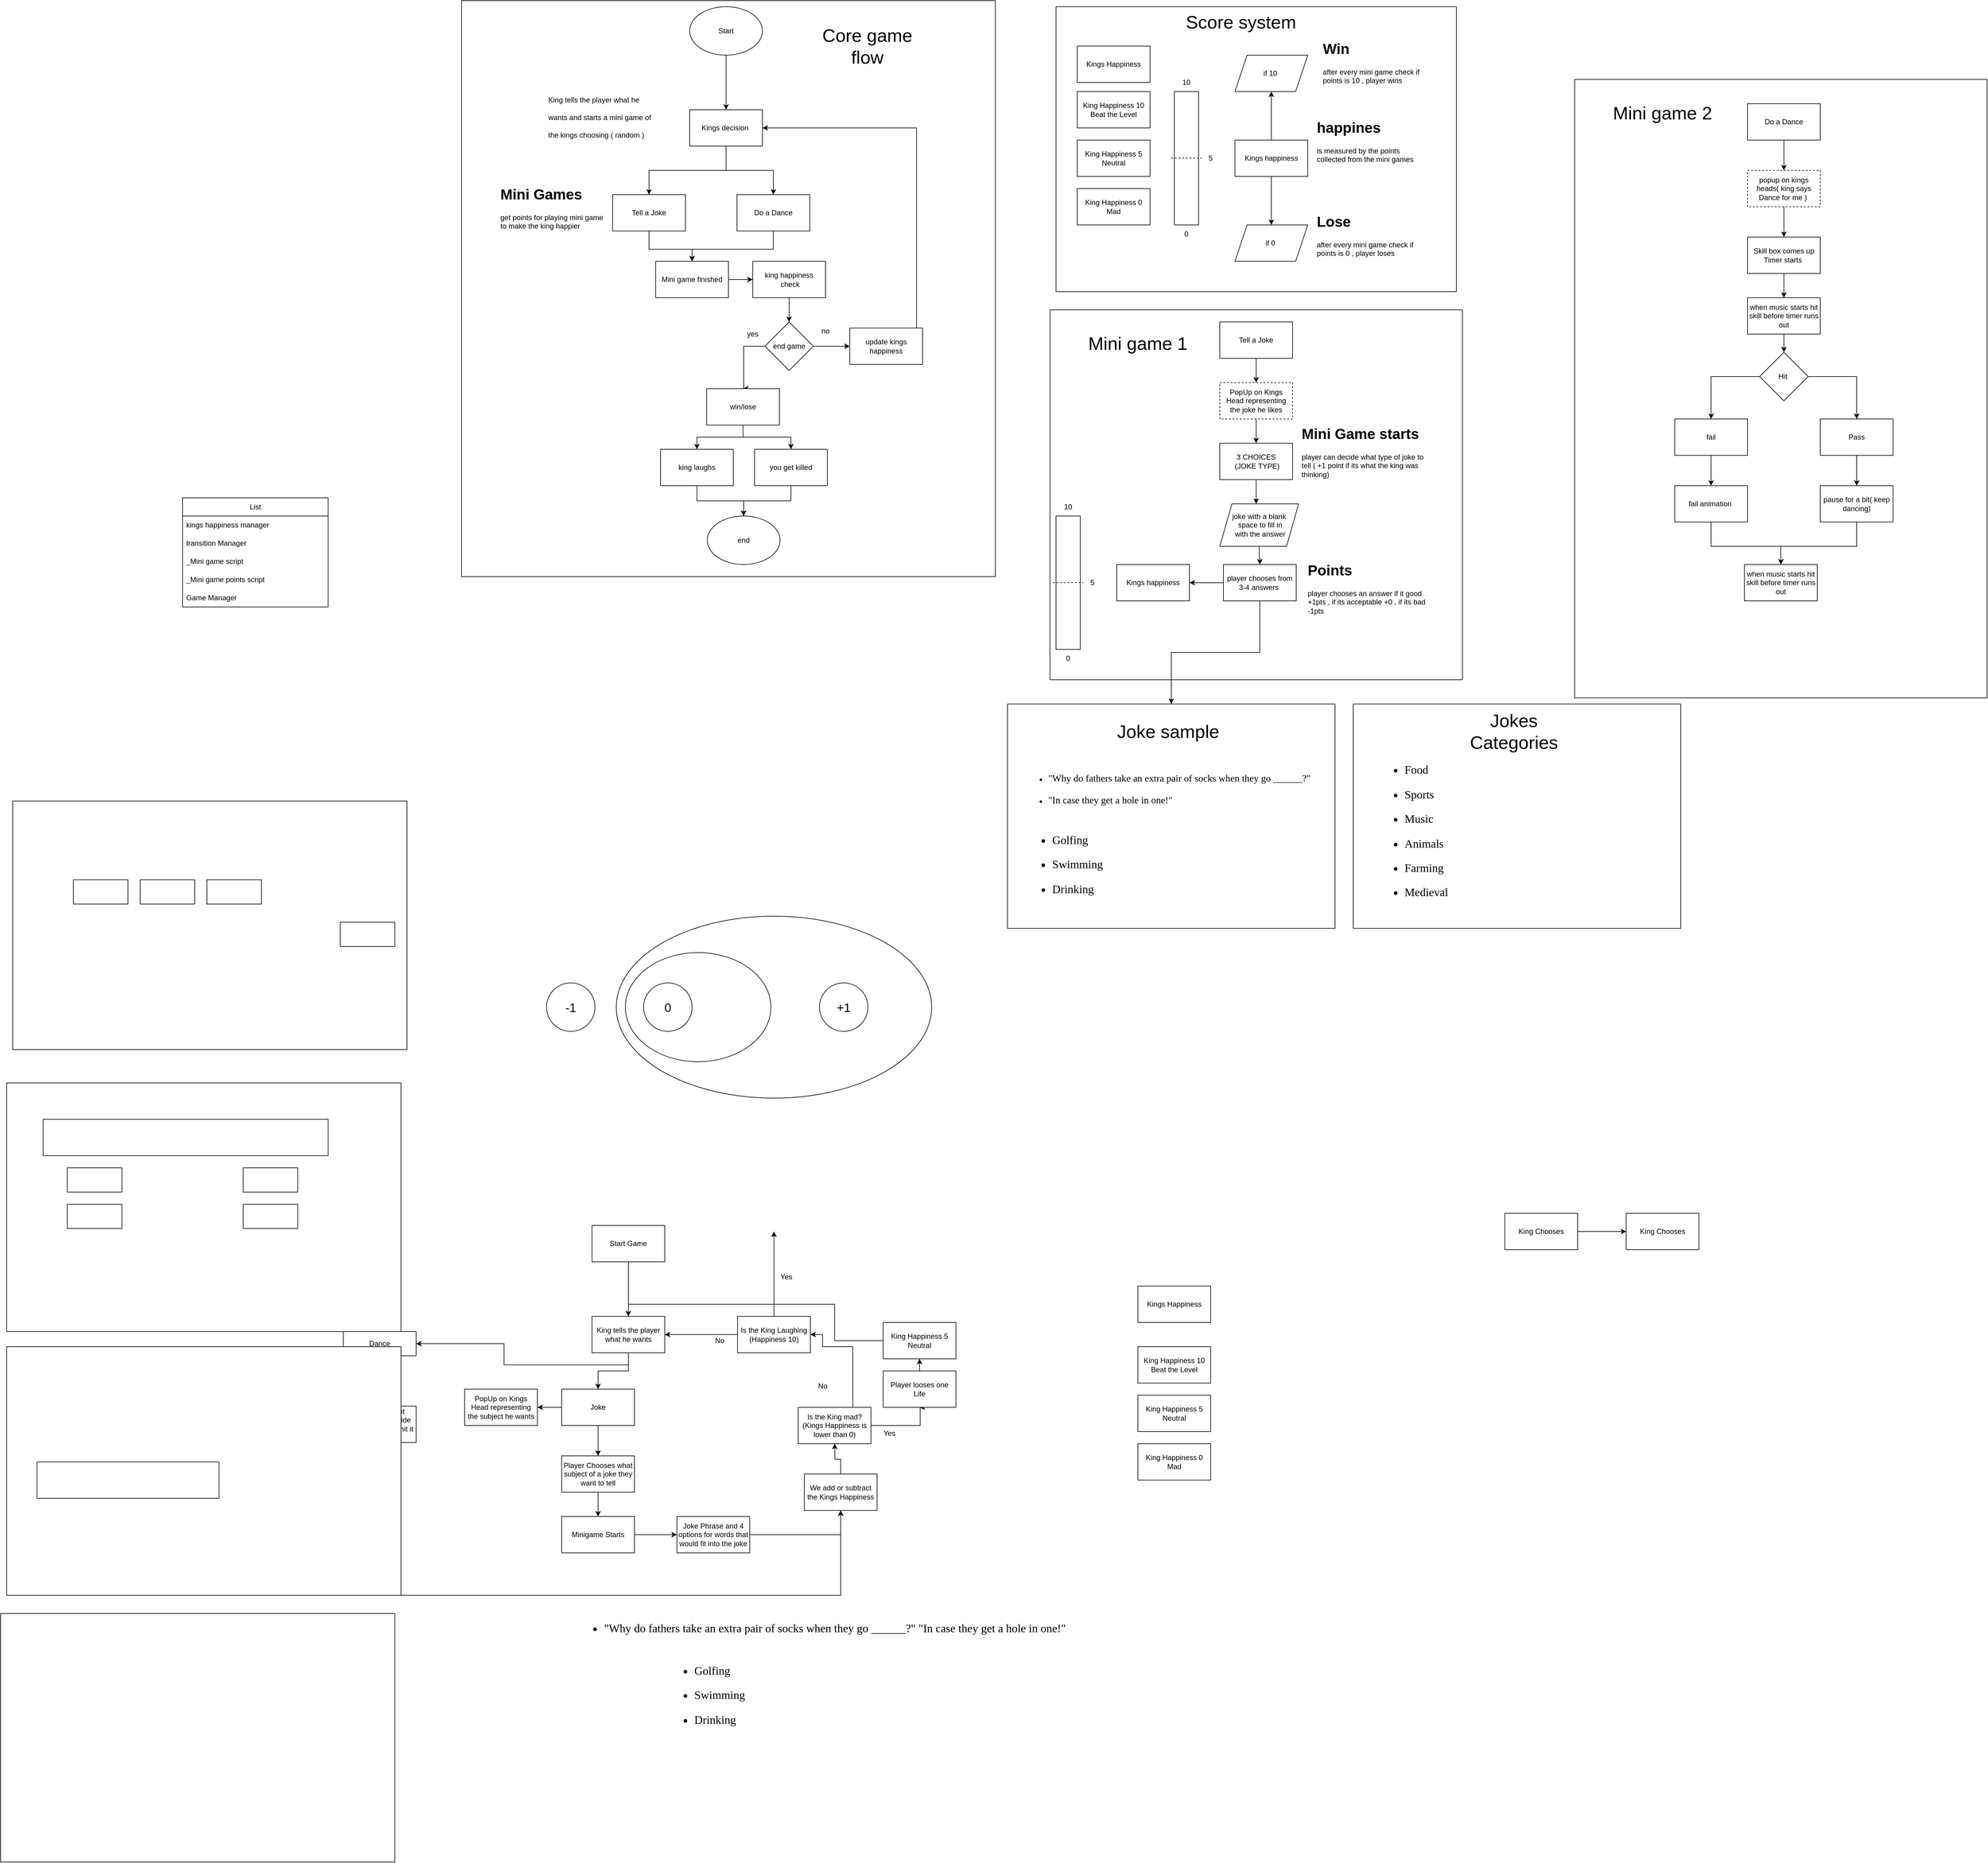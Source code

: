 <mxfile version="22.1.21" type="device">
  <diagram name="Page-1" id="BDP_-wsymnt7n-yJXJ2y">
    <mxGraphModel dx="2045" dy="1797" grid="1" gridSize="10" guides="1" tooltips="1" connect="1" arrows="1" fold="1" page="1" pageScale="1" pageWidth="850" pageHeight="1100" math="0" shadow="0">
      <root>
        <mxCell id="0" />
        <mxCell id="1" parent="0" />
        <mxCell id="S-yXx0Te4hXrjCc0IJzB-4" value="" style="edgeStyle=orthogonalEdgeStyle;rounded=0;orthogonalLoop=1;jettySize=auto;html=1;" parent="1" source="S-yXx0Te4hXrjCc0IJzB-1" target="S-yXx0Te4hXrjCc0IJzB-3" edge="1">
          <mxGeometry relative="1" as="geometry" />
        </mxCell>
        <mxCell id="S-yXx0Te4hXrjCc0IJzB-1" value="Start Game" style="rounded=0;whiteSpace=wrap;html=1;" parent="1" vertex="1">
          <mxGeometry x="165" y="930" width="120" height="60" as="geometry" />
        </mxCell>
        <mxCell id="S-yXx0Te4hXrjCc0IJzB-6" value="" style="edgeStyle=orthogonalEdgeStyle;rounded=0;orthogonalLoop=1;jettySize=auto;html=1;" parent="1" source="S-yXx0Te4hXrjCc0IJzB-3" target="S-yXx0Te4hXrjCc0IJzB-5" edge="1">
          <mxGeometry relative="1" as="geometry" />
        </mxCell>
        <mxCell id="S-yXx0Te4hXrjCc0IJzB-47" style="edgeStyle=orthogonalEdgeStyle;rounded=0;orthogonalLoop=1;jettySize=auto;html=1;exitX=0.5;exitY=1;exitDx=0;exitDy=0;entryX=1;entryY=0.5;entryDx=0;entryDy=0;" parent="1" source="S-yXx0Te4hXrjCc0IJzB-3" target="S-yXx0Te4hXrjCc0IJzB-7" edge="1">
          <mxGeometry relative="1" as="geometry" />
        </mxCell>
        <mxCell id="S-yXx0Te4hXrjCc0IJzB-3" value="King tells the player what he wants" style="rounded=0;whiteSpace=wrap;html=1;" parent="1" vertex="1">
          <mxGeometry x="165" y="1080" width="120" height="60" as="geometry" />
        </mxCell>
        <mxCell id="S-yXx0Te4hXrjCc0IJzB-10" value="" style="edgeStyle=orthogonalEdgeStyle;rounded=0;orthogonalLoop=1;jettySize=auto;html=1;" parent="1" source="S-yXx0Te4hXrjCc0IJzB-5" target="S-yXx0Te4hXrjCc0IJzB-9" edge="1">
          <mxGeometry relative="1" as="geometry" />
        </mxCell>
        <mxCell id="S-yXx0Te4hXrjCc0IJzB-12" value="" style="edgeStyle=orthogonalEdgeStyle;rounded=0;orthogonalLoop=1;jettySize=auto;html=1;" parent="1" source="S-yXx0Te4hXrjCc0IJzB-5" target="S-yXx0Te4hXrjCc0IJzB-11" edge="1">
          <mxGeometry relative="1" as="geometry" />
        </mxCell>
        <mxCell id="S-yXx0Te4hXrjCc0IJzB-5" value="Joke" style="rounded=0;whiteSpace=wrap;html=1;" parent="1" vertex="1">
          <mxGeometry x="115" y="1200" width="120" height="60" as="geometry" />
        </mxCell>
        <mxCell id="S-yXx0Te4hXrjCc0IJzB-51" style="edgeStyle=orthogonalEdgeStyle;rounded=0;orthogonalLoop=1;jettySize=auto;html=1;entryX=0.5;entryY=0;entryDx=0;entryDy=0;" parent="1" source="S-yXx0Te4hXrjCc0IJzB-7" target="S-yXx0Te4hXrjCc0IJzB-49" edge="1">
          <mxGeometry relative="1" as="geometry" />
        </mxCell>
        <mxCell id="S-yXx0Te4hXrjCc0IJzB-7" value="Dance" style="rounded=0;whiteSpace=wrap;html=1;" parent="1" vertex="1">
          <mxGeometry x="-245" y="1105" width="120" height="40" as="geometry" />
        </mxCell>
        <mxCell id="S-yXx0Te4hXrjCc0IJzB-9" value="PopUp on Kings Head representing the subject he wants" style="rounded=0;whiteSpace=wrap;html=1;" parent="1" vertex="1">
          <mxGeometry x="-45" y="1200" width="120" height="60" as="geometry" />
        </mxCell>
        <mxCell id="S-yXx0Te4hXrjCc0IJzB-13" style="edgeStyle=orthogonalEdgeStyle;rounded=0;orthogonalLoop=1;jettySize=auto;html=1;entryX=0.5;entryY=0;entryDx=0;entryDy=0;" parent="1" source="S-yXx0Te4hXrjCc0IJzB-11" target="S-yXx0Te4hXrjCc0IJzB-14" edge="1">
          <mxGeometry relative="1" as="geometry">
            <mxPoint x="175" y="1440" as="targetPoint" />
          </mxGeometry>
        </mxCell>
        <mxCell id="S-yXx0Te4hXrjCc0IJzB-11" value="Player Chooses what subject of a joke they want to tell" style="rounded=0;whiteSpace=wrap;html=1;" parent="1" vertex="1">
          <mxGeometry x="115" y="1310" width="120" height="60" as="geometry" />
        </mxCell>
        <mxCell id="S-yXx0Te4hXrjCc0IJzB-16" style="edgeStyle=orthogonalEdgeStyle;rounded=0;orthogonalLoop=1;jettySize=auto;html=1;" parent="1" source="S-yXx0Te4hXrjCc0IJzB-14" edge="1">
          <mxGeometry relative="1" as="geometry">
            <mxPoint x="305" y="1440" as="targetPoint" />
          </mxGeometry>
        </mxCell>
        <mxCell id="S-yXx0Te4hXrjCc0IJzB-14" value="Minigame Starts" style="rounded=0;whiteSpace=wrap;html=1;" parent="1" vertex="1">
          <mxGeometry x="115" y="1410" width="120" height="60" as="geometry" />
        </mxCell>
        <mxCell id="S-yXx0Te4hXrjCc0IJzB-21" value="" style="edgeStyle=orthogonalEdgeStyle;rounded=0;orthogonalLoop=1;jettySize=auto;html=1;" parent="1" source="S-yXx0Te4hXrjCc0IJzB-17" target="S-yXx0Te4hXrjCc0IJzB-20" edge="1">
          <mxGeometry relative="1" as="geometry" />
        </mxCell>
        <mxCell id="S-yXx0Te4hXrjCc0IJzB-17" value="Joke Phrase and 4 options for words that would fit into the joke" style="rounded=0;whiteSpace=wrap;html=1;" parent="1" vertex="1">
          <mxGeometry x="305" y="1410" width="120" height="60" as="geometry" />
        </mxCell>
        <mxCell id="S-yXx0Te4hXrjCc0IJzB-18" value="&lt;ul style=&quot;box-sizing: border-box; font-family: Charter, Georgia, Times, serif; font-size: 19px; line-height: 1.6; margin: 0.938rem 0px; padding: 0px 0px 0px 1.25rem; text-align: start;&quot; class=&quot;css-9wvcvc et3p2gv0&quot; data-node-id=&quot;5&quot;&gt;&lt;li style=&quot;box-sizing: border-box; padding-bottom: 0.625rem;&quot;&gt;&quot;Why do fathers take an extra pair of socks when they go ______?&quot; &quot;In case they get a hole in one!&quot;&lt;/li&gt;&lt;/ul&gt;" style="text;html=1;align=center;verticalAlign=middle;resizable=0;points=[];autosize=1;strokeColor=none;fillColor=none;" parent="1" vertex="1">
          <mxGeometry x="115" y="1560" width="880" height="80" as="geometry" />
        </mxCell>
        <mxCell id="S-yXx0Te4hXrjCc0IJzB-19" value="&lt;ul style=&quot;box-sizing: border-box; font-family: Charter, Georgia, Times, serif; font-size: 19px; line-height: 1.6; margin: 0.938rem 0px; padding: 0px 0px 0px 1.25rem; text-align: start;&quot; class=&quot;css-9wvcvc et3p2gv0&quot; data-node-id=&quot;5&quot;&gt;&lt;li style=&quot;box-sizing: border-box; padding-bottom: 0.625rem;&quot;&gt;Golfing&lt;/li&gt;&lt;li style=&quot;box-sizing: border-box; padding-bottom: 0.625rem;&quot;&gt;Swimming&lt;/li&gt;&lt;li style=&quot;box-sizing: border-box; padding-bottom: 0.625rem;&quot;&gt;Drinking&lt;/li&gt;&lt;/ul&gt;" style="text;html=1;align=center;verticalAlign=middle;resizable=0;points=[];autosize=1;strokeColor=none;fillColor=none;" parent="1" vertex="1">
          <mxGeometry x="300" y="1630" width="130" height="160" as="geometry" />
        </mxCell>
        <mxCell id="S-yXx0Te4hXrjCc0IJzB-23" style="edgeStyle=orthogonalEdgeStyle;rounded=0;orthogonalLoop=1;jettySize=auto;html=1;" parent="1" source="S-yXx0Te4hXrjCc0IJzB-20" edge="1">
          <mxGeometry relative="1" as="geometry">
            <mxPoint x="565" y="1290" as="targetPoint" />
          </mxGeometry>
        </mxCell>
        <mxCell id="S-yXx0Te4hXrjCc0IJzB-20" value="We add or subtract the Kings Happiness" style="rounded=0;whiteSpace=wrap;html=1;" parent="1" vertex="1">
          <mxGeometry x="515" y="1340" width="120" height="60" as="geometry" />
        </mxCell>
        <mxCell id="S-yXx0Te4hXrjCc0IJzB-25" style="edgeStyle=orthogonalEdgeStyle;rounded=0;orthogonalLoop=1;jettySize=auto;html=1;entryX=0.5;entryY=1;entryDx=0;entryDy=0;" parent="1" source="S-yXx0Te4hXrjCc0IJzB-24" target="S-yXx0Te4hXrjCc0IJzB-27" edge="1">
          <mxGeometry relative="1" as="geometry">
            <mxPoint x="705" y="1190" as="targetPoint" />
            <Array as="points">
              <mxPoint x="706" y="1260" />
            </Array>
          </mxGeometry>
        </mxCell>
        <mxCell id="S-yXx0Te4hXrjCc0IJzB-29" style="edgeStyle=orthogonalEdgeStyle;rounded=0;orthogonalLoop=1;jettySize=auto;html=1;entryX=1;entryY=0.5;entryDx=0;entryDy=0;" parent="1" source="S-yXx0Te4hXrjCc0IJzB-24" target="S-yXx0Te4hXrjCc0IJzB-39" edge="1">
          <mxGeometry relative="1" as="geometry">
            <Array as="points">
              <mxPoint x="595" y="1130" />
              <mxPoint x="545" y="1130" />
              <mxPoint x="545" y="1110" />
            </Array>
          </mxGeometry>
        </mxCell>
        <mxCell id="S-yXx0Te4hXrjCc0IJzB-24" value="Is the King mad? (Kings Happiness is lower than 0)" style="rounded=0;whiteSpace=wrap;html=1;" parent="1" vertex="1">
          <mxGeometry x="505" y="1230" width="120" height="60" as="geometry" />
        </mxCell>
        <mxCell id="S-yXx0Te4hXrjCc0IJzB-26" value="Yes" style="text;html=1;align=center;verticalAlign=middle;resizable=0;points=[];autosize=1;strokeColor=none;fillColor=none;" parent="1" vertex="1">
          <mxGeometry x="635" y="1258" width="40" height="30" as="geometry" />
        </mxCell>
        <mxCell id="S-yXx0Te4hXrjCc0IJzB-27" value="Player looses one Life" style="rounded=0;whiteSpace=wrap;html=1;" parent="1" vertex="1">
          <mxGeometry x="645" y="1170" width="120" height="60" as="geometry" />
        </mxCell>
        <mxCell id="S-yXx0Te4hXrjCc0IJzB-28" value="No" style="text;html=1;align=center;verticalAlign=middle;resizable=0;points=[];autosize=1;strokeColor=none;fillColor=none;" parent="1" vertex="1">
          <mxGeometry x="525" y="1180" width="40" height="30" as="geometry" />
        </mxCell>
        <mxCell id="S-yXx0Te4hXrjCc0IJzB-31" value="Kings Happiness" style="rounded=0;whiteSpace=wrap;html=1;" parent="1" vertex="1">
          <mxGeometry x="1065" y="1030" width="120" height="60" as="geometry" />
        </mxCell>
        <mxCell id="S-yXx0Te4hXrjCc0IJzB-33" value="King Happiness 10&lt;br&gt;Beat the Level" style="rounded=0;whiteSpace=wrap;html=1;" parent="1" vertex="1">
          <mxGeometry x="1065" y="1130" width="120" height="60" as="geometry" />
        </mxCell>
        <mxCell id="S-yXx0Te4hXrjCc0IJzB-34" value="King Happiness 5&lt;br&gt;Neutral" style="rounded=0;whiteSpace=wrap;html=1;" parent="1" vertex="1">
          <mxGeometry x="1065" y="1210" width="120" height="60" as="geometry" />
        </mxCell>
        <mxCell id="S-yXx0Te4hXrjCc0IJzB-35" value="King Happiness 0&lt;br&gt;Mad" style="rounded=0;whiteSpace=wrap;html=1;" parent="1" vertex="1">
          <mxGeometry x="1065" y="1290" width="120" height="60" as="geometry" />
        </mxCell>
        <mxCell id="S-yXx0Te4hXrjCc0IJzB-37" value="" style="edgeStyle=orthogonalEdgeStyle;rounded=0;orthogonalLoop=1;jettySize=auto;html=1;entryX=0.5;entryY=1;entryDx=0;entryDy=0;" parent="1" source="S-yXx0Te4hXrjCc0IJzB-27" target="S-yXx0Te4hXrjCc0IJzB-36" edge="1">
          <mxGeometry relative="1" as="geometry">
            <mxPoint x="705" y="1170" as="sourcePoint" />
            <mxPoint x="225" y="1080" as="targetPoint" />
            <Array as="points" />
          </mxGeometry>
        </mxCell>
        <mxCell id="S-yXx0Te4hXrjCc0IJzB-41" style="edgeStyle=orthogonalEdgeStyle;rounded=0;orthogonalLoop=1;jettySize=auto;html=1;entryX=0.5;entryY=0;entryDx=0;entryDy=0;" parent="1" source="S-yXx0Te4hXrjCc0IJzB-36" target="S-yXx0Te4hXrjCc0IJzB-3" edge="1">
          <mxGeometry relative="1" as="geometry">
            <Array as="points">
              <mxPoint x="565" y="1120" />
              <mxPoint x="565" y="1060" />
              <mxPoint x="225" y="1060" />
            </Array>
          </mxGeometry>
        </mxCell>
        <mxCell id="S-yXx0Te4hXrjCc0IJzB-36" value="King Happiness 5&lt;br&gt;Neutral" style="rounded=0;whiteSpace=wrap;html=1;" parent="1" vertex="1">
          <mxGeometry x="645" y="1090" width="120" height="60" as="geometry" />
        </mxCell>
        <mxCell id="S-yXx0Te4hXrjCc0IJzB-42" style="edgeStyle=orthogonalEdgeStyle;rounded=0;orthogonalLoop=1;jettySize=auto;html=1;" parent="1" source="S-yXx0Te4hXrjCc0IJzB-39" edge="1">
          <mxGeometry relative="1" as="geometry">
            <mxPoint x="465" y="940" as="targetPoint" />
          </mxGeometry>
        </mxCell>
        <mxCell id="S-yXx0Te4hXrjCc0IJzB-39" value="Is the King Laughing (Happiness 10)" style="rounded=0;whiteSpace=wrap;html=1;" parent="1" vertex="1">
          <mxGeometry x="405" y="1080" width="120" height="60" as="geometry" />
        </mxCell>
        <mxCell id="S-yXx0Te4hXrjCc0IJzB-43" value="No" style="text;html=1;align=center;verticalAlign=middle;resizable=0;points=[];autosize=1;strokeColor=none;fillColor=none;" parent="1" vertex="1">
          <mxGeometry x="355" y="1105" width="40" height="30" as="geometry" />
        </mxCell>
        <mxCell id="S-yXx0Te4hXrjCc0IJzB-44" style="edgeStyle=orthogonalEdgeStyle;rounded=0;orthogonalLoop=1;jettySize=auto;html=1;exitX=0;exitY=0.5;exitDx=0;exitDy=0;entryX=1;entryY=0.5;entryDx=0;entryDy=0;" parent="1" source="S-yXx0Te4hXrjCc0IJzB-39" target="S-yXx0Te4hXrjCc0IJzB-3" edge="1">
          <mxGeometry relative="1" as="geometry">
            <mxPoint x="560" y="1210" as="sourcePoint" />
            <mxPoint x="335" y="1080" as="targetPoint" />
            <Array as="points">
              <mxPoint x="305" y="1110" />
              <mxPoint x="305" y="1110" />
            </Array>
          </mxGeometry>
        </mxCell>
        <mxCell id="S-yXx0Te4hXrjCc0IJzB-46" value="Yes" style="text;html=1;align=center;verticalAlign=middle;resizable=0;points=[];autosize=1;strokeColor=none;fillColor=none;" parent="1" vertex="1">
          <mxGeometry x="465" y="1000" width="40" height="30" as="geometry" />
        </mxCell>
        <mxCell id="S-yXx0Te4hXrjCc0IJzB-57" style="edgeStyle=orthogonalEdgeStyle;rounded=0;orthogonalLoop=1;jettySize=auto;html=1;exitX=0.5;exitY=1;exitDx=0;exitDy=0;entryX=0.5;entryY=1;entryDx=0;entryDy=0;" parent="1" source="S-yXx0Te4hXrjCc0IJzB-49" target="S-yXx0Te4hXrjCc0IJzB-20" edge="1">
          <mxGeometry relative="1" as="geometry">
            <Array as="points">
              <mxPoint x="-185" y="1540" />
              <mxPoint x="575" y="1540" />
            </Array>
          </mxGeometry>
        </mxCell>
        <mxCell id="S-yXx0Te4hXrjCc0IJzB-49" value="Bar with a point moving side to side and you have to hit it inside the bar" style="rounded=0;whiteSpace=wrap;html=1;" parent="1" vertex="1">
          <mxGeometry x="-245" y="1228" width="120" height="60" as="geometry" />
        </mxCell>
        <mxCell id="S-yXx0Te4hXrjCc0IJzB-54" style="edgeStyle=orthogonalEdgeStyle;rounded=0;orthogonalLoop=1;jettySize=auto;html=1;exitX=0.5;exitY=1;exitDx=0;exitDy=0;entryX=0.5;entryY=0;entryDx=0;entryDy=0;" parent="1" source="S-yXx0Te4hXrjCc0IJzB-53" target="S-yXx0Te4hXrjCc0IJzB-55" edge="1">
          <mxGeometry relative="1" as="geometry">
            <mxPoint x="-265" y="1470" as="targetPoint" />
          </mxGeometry>
        </mxCell>
        <mxCell id="S-yXx0Te4hXrjCc0IJzB-53" value="Timer makes the bar smaller overtime" style="rounded=0;whiteSpace=wrap;html=1;" parent="1" vertex="1">
          <mxGeometry x="-335" y="1340" width="120" height="60" as="geometry" />
        </mxCell>
        <mxCell id="S-yXx0Te4hXrjCc0IJzB-55" value="Player looss point if the doesnt do anything" style="rounded=0;whiteSpace=wrap;html=1;" parent="1" vertex="1">
          <mxGeometry x="-335" y="1470" width="120" height="60" as="geometry" />
        </mxCell>
        <mxCell id="nuPs3IYgTb6yg16bkiQS-23" value="" style="edgeStyle=orthogonalEdgeStyle;rounded=0;orthogonalLoop=1;jettySize=auto;html=1;" parent="1" source="nuPs3IYgTb6yg16bkiQS-12" target="nuPs3IYgTb6yg16bkiQS-22" edge="1">
          <mxGeometry relative="1" as="geometry" />
        </mxCell>
        <mxCell id="nuPs3IYgTb6yg16bkiQS-12" value="Tell a Joke" style="rounded=0;whiteSpace=wrap;html=1;" parent="1" vertex="1">
          <mxGeometry x="1200" y="-560" width="120" height="60" as="geometry" />
        </mxCell>
        <mxCell id="nuPs3IYgTb6yg16bkiQS-14" value="Kings happiness" style="rounded=0;whiteSpace=wrap;html=1;" parent="1" vertex="1">
          <mxGeometry x="1030" y="-160" width="120" height="60" as="geometry" />
        </mxCell>
        <mxCell id="nuPs3IYgTb6yg16bkiQS-15" value="" style="rounded=0;whiteSpace=wrap;html=1;" parent="1" vertex="1">
          <mxGeometry x="930" y="-240" width="40" height="220" as="geometry" />
        </mxCell>
        <mxCell id="nuPs3IYgTb6yg16bkiQS-16" value="10" style="text;html=1;strokeColor=none;fillColor=none;align=center;verticalAlign=middle;whiteSpace=wrap;rounded=0;" parent="1" vertex="1">
          <mxGeometry x="920" y="-270" width="60" height="30" as="geometry" />
        </mxCell>
        <mxCell id="nuPs3IYgTb6yg16bkiQS-17" value="0" style="text;html=1;strokeColor=none;fillColor=none;align=center;verticalAlign=middle;whiteSpace=wrap;rounded=0;" parent="1" vertex="1">
          <mxGeometry x="920" y="-20" width="60" height="30" as="geometry" />
        </mxCell>
        <mxCell id="nuPs3IYgTb6yg16bkiQS-18" value="" style="endArrow=none;dashed=1;html=1;rounded=0;" parent="1" edge="1">
          <mxGeometry width="50" height="50" relative="1" as="geometry">
            <mxPoint x="925" y="-130.29" as="sourcePoint" />
            <mxPoint x="975" y="-130.29" as="targetPoint" />
          </mxGeometry>
        </mxCell>
        <mxCell id="nuPs3IYgTb6yg16bkiQS-19" value="5" style="text;html=1;strokeColor=none;fillColor=none;align=center;verticalAlign=middle;whiteSpace=wrap;rounded=0;" parent="1" vertex="1">
          <mxGeometry x="960" y="-145" width="60" height="30" as="geometry" />
        </mxCell>
        <mxCell id="nuPs3IYgTb6yg16bkiQS-29" style="edgeStyle=orthogonalEdgeStyle;rounded=0;orthogonalLoop=1;jettySize=auto;html=1;entryX=0.5;entryY=0;entryDx=0;entryDy=0;" parent="1" source="nuPs3IYgTb6yg16bkiQS-22" target="nuPs3IYgTb6yg16bkiQS-25" edge="1">
          <mxGeometry relative="1" as="geometry" />
        </mxCell>
        <mxCell id="nuPs3IYgTb6yg16bkiQS-22" value="PopUp on Kings Head representing the joke he likes" style="rounded=0;whiteSpace=wrap;html=1;dashed=1;" parent="1" vertex="1">
          <mxGeometry x="1200" y="-460" width="120" height="60" as="geometry" />
        </mxCell>
        <mxCell id="nuPs3IYgTb6yg16bkiQS-33" style="edgeStyle=orthogonalEdgeStyle;rounded=0;orthogonalLoop=1;jettySize=auto;html=1;entryX=0.5;entryY=0;entryDx=0;entryDy=0;" parent="1" source="nuPs3IYgTb6yg16bkiQS-25" edge="1">
          <mxGeometry relative="1" as="geometry">
            <mxPoint x="1260" y="-260" as="targetPoint" />
          </mxGeometry>
        </mxCell>
        <mxCell id="nuPs3IYgTb6yg16bkiQS-25" value="3 CHOICES&lt;br&gt;&amp;nbsp;(JOKE TYPE)" style="rounded=0;whiteSpace=wrap;html=1;" parent="1" vertex="1">
          <mxGeometry x="1200" y="-360" width="120" height="60" as="geometry" />
        </mxCell>
        <mxCell id="nuPs3IYgTb6yg16bkiQS-34" value="&lt;h1&gt;Mini Game starts&lt;/h1&gt;&lt;div&gt;player can decide what type of joke to tell ( +1 point if its what the king was thinking)&lt;/div&gt;&lt;div&gt;&lt;br&gt;&lt;/div&gt;" style="text;html=1;strokeColor=none;fillColor=none;spacing=5;spacingTop=-20;whiteSpace=wrap;overflow=hidden;rounded=0;" parent="1" vertex="1">
          <mxGeometry x="1330" y="-395" width="220" height="130" as="geometry" />
        </mxCell>
        <mxCell id="nuPs3IYgTb6yg16bkiQS-40" style="edgeStyle=orthogonalEdgeStyle;rounded=0;orthogonalLoop=1;jettySize=auto;html=1;entryX=0.5;entryY=0;entryDx=0;entryDy=0;" parent="1" source="nuPs3IYgTb6yg16bkiQS-35" target="nuPs3IYgTb6yg16bkiQS-39" edge="1">
          <mxGeometry relative="1" as="geometry" />
        </mxCell>
        <mxCell id="nuPs3IYgTb6yg16bkiQS-35" value="joke with a blank&lt;br&gt;&amp;nbsp;space to fill in&lt;br&gt;&amp;nbsp;with the answer" style="shape=parallelogram;perimeter=parallelogramPerimeter;whiteSpace=wrap;html=1;fixedSize=1;" parent="1" vertex="1">
          <mxGeometry x="1200" y="-260" width="130" height="70" as="geometry" />
        </mxCell>
        <mxCell id="nuPs3IYgTb6yg16bkiQS-42" style="edgeStyle=orthogonalEdgeStyle;rounded=0;orthogonalLoop=1;jettySize=auto;html=1;entryX=1;entryY=0.5;entryDx=0;entryDy=0;" parent="1" source="nuPs3IYgTb6yg16bkiQS-39" target="nuPs3IYgTb6yg16bkiQS-14" edge="1">
          <mxGeometry relative="1" as="geometry" />
        </mxCell>
        <mxCell id="nuPs3IYgTb6yg16bkiQS-66" value="" style="swimlane;startSize=0;" parent="1" vertex="1">
          <mxGeometry x="930" y="-1080" width="660" height="470" as="geometry">
            <mxRectangle x="860" y="-930" width="50" height="40" as="alternateBounds" />
          </mxGeometry>
        </mxCell>
        <mxCell id="nuPs3IYgTb6yg16bkiQS-49" value="Kings happiness" style="rounded=0;whiteSpace=wrap;html=1;" parent="nuPs3IYgTb6yg16bkiQS-66" vertex="1">
          <mxGeometry x="295" y="220" width="120" height="60" as="geometry" />
        </mxCell>
        <mxCell id="nuPs3IYgTb6yg16bkiQS-50" value="" style="rounded=0;whiteSpace=wrap;html=1;" parent="nuPs3IYgTb6yg16bkiQS-66" vertex="1">
          <mxGeometry x="195" y="140" width="40" height="220" as="geometry" />
        </mxCell>
        <mxCell id="nuPs3IYgTb6yg16bkiQS-51" value="10" style="text;html=1;strokeColor=none;fillColor=none;align=center;verticalAlign=middle;whiteSpace=wrap;rounded=0;" parent="nuPs3IYgTb6yg16bkiQS-66" vertex="1">
          <mxGeometry x="185" y="110" width="60" height="30" as="geometry" />
        </mxCell>
        <mxCell id="nuPs3IYgTb6yg16bkiQS-52" value="0" style="text;html=1;strokeColor=none;fillColor=none;align=center;verticalAlign=middle;whiteSpace=wrap;rounded=0;" parent="nuPs3IYgTb6yg16bkiQS-66" vertex="1">
          <mxGeometry x="185" y="360" width="60" height="30" as="geometry" />
        </mxCell>
        <mxCell id="nuPs3IYgTb6yg16bkiQS-53" value="" style="endArrow=none;dashed=1;html=1;rounded=0;" parent="nuPs3IYgTb6yg16bkiQS-66" edge="1">
          <mxGeometry width="50" height="50" relative="1" as="geometry">
            <mxPoint x="190" y="249.71" as="sourcePoint" />
            <mxPoint x="240" y="249.71" as="targetPoint" />
          </mxGeometry>
        </mxCell>
        <mxCell id="nuPs3IYgTb6yg16bkiQS-54" value="5" style="text;html=1;strokeColor=none;fillColor=none;align=center;verticalAlign=middle;whiteSpace=wrap;rounded=0;" parent="nuPs3IYgTb6yg16bkiQS-66" vertex="1">
          <mxGeometry x="225" y="235" width="60" height="30" as="geometry" />
        </mxCell>
        <mxCell id="nuPs3IYgTb6yg16bkiQS-58" value="if 10&amp;nbsp;" style="shape=parallelogram;perimeter=parallelogramPerimeter;whiteSpace=wrap;html=1;fixedSize=1;" parent="nuPs3IYgTb6yg16bkiQS-66" vertex="1">
          <mxGeometry x="295" y="80" width="120" height="60" as="geometry" />
        </mxCell>
        <mxCell id="nuPs3IYgTb6yg16bkiQS-60" style="edgeStyle=orthogonalEdgeStyle;rounded=0;orthogonalLoop=1;jettySize=auto;html=1;entryX=0.5;entryY=1;entryDx=0;entryDy=0;" parent="nuPs3IYgTb6yg16bkiQS-66" source="nuPs3IYgTb6yg16bkiQS-49" target="nuPs3IYgTb6yg16bkiQS-58" edge="1">
          <mxGeometry relative="1" as="geometry" />
        </mxCell>
        <mxCell id="nuPs3IYgTb6yg16bkiQS-59" value="if 0&amp;nbsp;" style="shape=parallelogram;perimeter=parallelogramPerimeter;whiteSpace=wrap;html=1;fixedSize=1;" parent="nuPs3IYgTb6yg16bkiQS-66" vertex="1">
          <mxGeometry x="295" y="360" width="120" height="60" as="geometry" />
        </mxCell>
        <mxCell id="nuPs3IYgTb6yg16bkiQS-61" style="edgeStyle=orthogonalEdgeStyle;rounded=0;orthogonalLoop=1;jettySize=auto;html=1;" parent="nuPs3IYgTb6yg16bkiQS-66" source="nuPs3IYgTb6yg16bkiQS-49" target="nuPs3IYgTb6yg16bkiQS-59" edge="1">
          <mxGeometry relative="1" as="geometry" />
        </mxCell>
        <mxCell id="nuPs3IYgTb6yg16bkiQS-63" value="&lt;h1&gt;Win&lt;/h1&gt;&lt;div&gt;after every mini game check if points is 10 , player wins&lt;/div&gt;" style="text;html=1;strokeColor=none;fillColor=none;spacing=5;spacingTop=-20;whiteSpace=wrap;overflow=hidden;rounded=0;" parent="nuPs3IYgTb6yg16bkiQS-66" vertex="1">
          <mxGeometry x="435" y="50" width="190" height="120" as="geometry" />
        </mxCell>
        <mxCell id="nuPs3IYgTb6yg16bkiQS-64" value="&lt;h1&gt;happines&lt;/h1&gt;&lt;div&gt;is measured by the points collected from the mini games&lt;/div&gt;" style="text;html=1;strokeColor=none;fillColor=none;spacing=5;spacingTop=-20;whiteSpace=wrap;overflow=hidden;rounded=0;" parent="nuPs3IYgTb6yg16bkiQS-66" vertex="1">
          <mxGeometry x="425" y="180" width="190" height="120" as="geometry" />
        </mxCell>
        <mxCell id="nuPs3IYgTb6yg16bkiQS-62" value="&lt;h1&gt;Lose&lt;/h1&gt;&lt;div&gt;after every mini game check if points is 0 , player loses&amp;nbsp;&lt;/div&gt;" style="text;html=1;strokeColor=none;fillColor=none;spacing=5;spacingTop=-20;whiteSpace=wrap;overflow=hidden;rounded=0;" parent="nuPs3IYgTb6yg16bkiQS-66" vertex="1">
          <mxGeometry x="425" y="335" width="190" height="120" as="geometry" />
        </mxCell>
        <mxCell id="nuPs3IYgTb6yg16bkiQS-73" value="Kings Happiness" style="rounded=0;whiteSpace=wrap;html=1;" parent="nuPs3IYgTb6yg16bkiQS-66" vertex="1">
          <mxGeometry x="35" y="65" width="120" height="60" as="geometry" />
        </mxCell>
        <mxCell id="nuPs3IYgTb6yg16bkiQS-74" value="King Happiness 10&lt;br&gt;Beat the Level" style="rounded=0;whiteSpace=wrap;html=1;" parent="nuPs3IYgTb6yg16bkiQS-66" vertex="1">
          <mxGeometry x="35" y="140" width="120" height="60" as="geometry" />
        </mxCell>
        <mxCell id="nuPs3IYgTb6yg16bkiQS-75" value="King Happiness 5&lt;br&gt;Neutral" style="rounded=0;whiteSpace=wrap;html=1;" parent="nuPs3IYgTb6yg16bkiQS-66" vertex="1">
          <mxGeometry x="35" y="220" width="120" height="60" as="geometry" />
        </mxCell>
        <mxCell id="nuPs3IYgTb6yg16bkiQS-76" value="King Happiness 0&lt;br&gt;Mad" style="rounded=0;whiteSpace=wrap;html=1;" parent="nuPs3IYgTb6yg16bkiQS-66" vertex="1">
          <mxGeometry x="35" y="300" width="120" height="60" as="geometry" />
        </mxCell>
        <mxCell id="nuPs3IYgTb6yg16bkiQS-77" value="&lt;font style=&quot;font-size: 30px;&quot;&gt;Score system&lt;/font&gt;" style="text;html=1;strokeColor=none;fillColor=none;align=center;verticalAlign=middle;whiteSpace=wrap;rounded=0;" parent="nuPs3IYgTb6yg16bkiQS-66" vertex="1">
          <mxGeometry x="210" y="10" width="190" height="30" as="geometry" />
        </mxCell>
        <mxCell id="nuPs3IYgTb6yg16bkiQS-67" value="" style="swimlane;startSize=0;" parent="1" vertex="1">
          <mxGeometry x="920" y="-580" width="680" height="610" as="geometry">
            <mxRectangle x="880" y="-930" width="50" height="40" as="alternateBounds" />
          </mxGeometry>
        </mxCell>
        <mxCell id="nuPs3IYgTb6yg16bkiQS-39" value="player chooses from 3-4 answers&amp;nbsp;" style="rounded=0;whiteSpace=wrap;html=1;" parent="nuPs3IYgTb6yg16bkiQS-67" vertex="1">
          <mxGeometry x="286" y="420" width="120" height="60" as="geometry" />
        </mxCell>
        <mxCell id="nuPs3IYgTb6yg16bkiQS-41" value="&lt;h1&gt;Points&lt;/h1&gt;&lt;div&gt;player chooses an answer if it good +1pts , if its acceptable +0 , if its bad -1pts&lt;/div&gt;&lt;div&gt;&lt;br&gt;&lt;/div&gt;" style="text;html=1;strokeColor=none;fillColor=none;spacing=5;spacingTop=-20;whiteSpace=wrap;overflow=hidden;rounded=0;" parent="nuPs3IYgTb6yg16bkiQS-67" vertex="1">
          <mxGeometry x="420" y="410" width="220" height="130" as="geometry" />
        </mxCell>
        <mxCell id="nuPs3IYgTb6yg16bkiQS-79" value="&lt;span style=&quot;font-size: 30px;&quot;&gt;Mini game 1&lt;/span&gt;" style="text;html=1;strokeColor=none;fillColor=none;align=center;verticalAlign=middle;whiteSpace=wrap;rounded=0;" parent="nuPs3IYgTb6yg16bkiQS-67" vertex="1">
          <mxGeometry x="50" y="40" width="190" height="30" as="geometry" />
        </mxCell>
        <mxCell id="nuPs3IYgTb6yg16bkiQS-68" value="" style="swimlane;startSize=0;" parent="1" vertex="1">
          <mxGeometry x="-50" y="-1090" width="880" height="950" as="geometry">
            <mxRectangle x="-50" y="-1090" width="50" height="40" as="alternateBounds" />
          </mxGeometry>
        </mxCell>
        <mxCell id="nuPs3IYgTb6yg16bkiQS-1" value="Start" style="ellipse;whiteSpace=wrap;html=1;" parent="nuPs3IYgTb6yg16bkiQS-68" vertex="1">
          <mxGeometry x="376" y="10" width="120" height="80" as="geometry" />
        </mxCell>
        <mxCell id="nuPs3IYgTb6yg16bkiQS-7" style="edgeStyle=orthogonalEdgeStyle;rounded=0;orthogonalLoop=1;jettySize=auto;html=1;entryX=0.5;entryY=0;entryDx=0;entryDy=0;" parent="nuPs3IYgTb6yg16bkiQS-68" source="nuPs3IYgTb6yg16bkiQS-2" target="nuPs3IYgTb6yg16bkiQS-5" edge="1">
          <mxGeometry relative="1" as="geometry">
            <Array as="points">
              <mxPoint x="436" y="280" />
              <mxPoint x="309" y="280" />
            </Array>
          </mxGeometry>
        </mxCell>
        <mxCell id="nuPs3IYgTb6yg16bkiQS-2" value="Kings decision&amp;nbsp;" style="rounded=0;whiteSpace=wrap;html=1;" parent="nuPs3IYgTb6yg16bkiQS-68" vertex="1">
          <mxGeometry x="376" y="180" width="120" height="60" as="geometry" />
        </mxCell>
        <mxCell id="nuPs3IYgTb6yg16bkiQS-3" style="edgeStyle=orthogonalEdgeStyle;rounded=0;orthogonalLoop=1;jettySize=auto;html=1;entryX=0.5;entryY=0;entryDx=0;entryDy=0;" parent="nuPs3IYgTb6yg16bkiQS-68" source="nuPs3IYgTb6yg16bkiQS-1" target="nuPs3IYgTb6yg16bkiQS-2" edge="1">
          <mxGeometry relative="1" as="geometry" />
        </mxCell>
        <mxCell id="nuPs3IYgTb6yg16bkiQS-83" style="edgeStyle=orthogonalEdgeStyle;rounded=0;orthogonalLoop=1;jettySize=auto;html=1;entryX=0.5;entryY=0;entryDx=0;entryDy=0;" parent="nuPs3IYgTb6yg16bkiQS-68" source="nuPs3IYgTb6yg16bkiQS-6" target="nuPs3IYgTb6yg16bkiQS-81" edge="1">
          <mxGeometry relative="1" as="geometry">
            <Array as="points">
              <mxPoint x="514" y="410" />
              <mxPoint x="380" y="410" />
            </Array>
          </mxGeometry>
        </mxCell>
        <mxCell id="nuPs3IYgTb6yg16bkiQS-6" value="Do a Dance" style="rounded=0;whiteSpace=wrap;html=1;" parent="nuPs3IYgTb6yg16bkiQS-68" vertex="1">
          <mxGeometry x="454" y="320" width="120" height="60" as="geometry" />
        </mxCell>
        <mxCell id="nuPs3IYgTb6yg16bkiQS-8" style="edgeStyle=orthogonalEdgeStyle;rounded=0;orthogonalLoop=1;jettySize=auto;html=1;entryX=0.5;entryY=0;entryDx=0;entryDy=0;" parent="nuPs3IYgTb6yg16bkiQS-68" source="nuPs3IYgTb6yg16bkiQS-2" target="nuPs3IYgTb6yg16bkiQS-6" edge="1">
          <mxGeometry relative="1" as="geometry" />
        </mxCell>
        <mxCell id="nuPs3IYgTb6yg16bkiQS-80" value="&lt;span style=&quot;font-size: 30px;&quot;&gt;Core game flow&lt;/span&gt;" style="text;html=1;strokeColor=none;fillColor=none;align=center;verticalAlign=middle;whiteSpace=wrap;rounded=0;" parent="nuPs3IYgTb6yg16bkiQS-68" vertex="1">
          <mxGeometry x="574" y="60" width="190" height="30" as="geometry" />
        </mxCell>
        <mxCell id="nuPs3IYgTb6yg16bkiQS-86" value="" style="edgeStyle=orthogonalEdgeStyle;rounded=0;orthogonalLoop=1;jettySize=auto;html=1;" parent="nuPs3IYgTb6yg16bkiQS-68" source="nuPs3IYgTb6yg16bkiQS-81" target="nuPs3IYgTb6yg16bkiQS-85" edge="1">
          <mxGeometry relative="1" as="geometry" />
        </mxCell>
        <mxCell id="nuPs3IYgTb6yg16bkiQS-81" value="Mini game finished" style="rounded=0;whiteSpace=wrap;html=1;" parent="nuPs3IYgTb6yg16bkiQS-68" vertex="1">
          <mxGeometry x="320" y="430" width="120" height="60" as="geometry" />
        </mxCell>
        <mxCell id="nuPs3IYgTb6yg16bkiQS-89" style="edgeStyle=orthogonalEdgeStyle;rounded=0;orthogonalLoop=1;jettySize=auto;html=1;entryX=0.5;entryY=0;entryDx=0;entryDy=0;" parent="nuPs3IYgTb6yg16bkiQS-68" source="nuPs3IYgTb6yg16bkiQS-85" target="nuPs3IYgTb6yg16bkiQS-88" edge="1">
          <mxGeometry relative="1" as="geometry" />
        </mxCell>
        <mxCell id="nuPs3IYgTb6yg16bkiQS-85" value="king happiness&lt;br&gt;&amp;nbsp;check" style="rounded=0;whiteSpace=wrap;html=1;" parent="nuPs3IYgTb6yg16bkiQS-68" vertex="1">
          <mxGeometry x="480" y="430" width="120" height="60" as="geometry" />
        </mxCell>
        <mxCell id="nuPs3IYgTb6yg16bkiQS-95" style="edgeStyle=orthogonalEdgeStyle;rounded=0;orthogonalLoop=1;jettySize=auto;html=1;entryX=0.5;entryY=0;entryDx=0;entryDy=0;" parent="nuPs3IYgTb6yg16bkiQS-68" source="nuPs3IYgTb6yg16bkiQS-88" target="nuPs3IYgTb6yg16bkiQS-105" edge="1">
          <mxGeometry relative="1" as="geometry">
            <mxPoint x="465" y="620" as="targetPoint" />
            <Array as="points">
              <mxPoint x="465" y="570" />
              <mxPoint x="465" y="640" />
            </Array>
          </mxGeometry>
        </mxCell>
        <mxCell id="nuPs3IYgTb6yg16bkiQS-97" value="" style="edgeStyle=orthogonalEdgeStyle;rounded=0;orthogonalLoop=1;jettySize=auto;html=1;" parent="nuPs3IYgTb6yg16bkiQS-68" source="nuPs3IYgTb6yg16bkiQS-88" target="nuPs3IYgTb6yg16bkiQS-96" edge="1">
          <mxGeometry relative="1" as="geometry" />
        </mxCell>
        <mxCell id="nuPs3IYgTb6yg16bkiQS-88" value="end game" style="rhombus;whiteSpace=wrap;html=1;" parent="nuPs3IYgTb6yg16bkiQS-68" vertex="1">
          <mxGeometry x="500" y="530" width="80" height="80" as="geometry" />
        </mxCell>
        <mxCell id="nuPs3IYgTb6yg16bkiQS-94" value="yes" style="text;html=1;strokeColor=none;fillColor=none;align=center;verticalAlign=middle;whiteSpace=wrap;rounded=0;" parent="nuPs3IYgTb6yg16bkiQS-68" vertex="1">
          <mxGeometry x="450" y="535" width="60" height="30" as="geometry" />
        </mxCell>
        <mxCell id="nuPs3IYgTb6yg16bkiQS-96" value="update kings happiness" style="whiteSpace=wrap;html=1;" parent="nuPs3IYgTb6yg16bkiQS-68" vertex="1">
          <mxGeometry x="640" y="540" width="120" height="60" as="geometry" />
        </mxCell>
        <mxCell id="nuPs3IYgTb6yg16bkiQS-11" value="&lt;h1&gt;Mini Games&lt;/h1&gt;&lt;div&gt;get points for playing mini game to make the king happier&amp;nbsp;&lt;/div&gt;" style="text;html=1;strokeColor=none;fillColor=none;spacing=5;spacingTop=-20;whiteSpace=wrap;overflow=hidden;rounded=0;" parent="nuPs3IYgTb6yg16bkiQS-68" vertex="1">
          <mxGeometry x="59" y="300" width="190" height="120" as="geometry" />
        </mxCell>
        <mxCell id="nuPs3IYgTb6yg16bkiQS-4" value="&lt;h1&gt;&lt;span style=&quot;background-color: initial; font-size: 12px; font-weight: normal;&quot;&gt;King tells the player what he wants and starts a mini game of the kings choosing ( random )&lt;/span&gt;&lt;br&gt;&lt;/h1&gt;" style="text;html=1;strokeColor=none;fillColor=none;spacing=5;spacingTop=-20;whiteSpace=wrap;overflow=hidden;rounded=0;" parent="nuPs3IYgTb6yg16bkiQS-68" vertex="1">
          <mxGeometry x="138" y="140" width="190" height="100" as="geometry" />
        </mxCell>
        <mxCell id="nuPs3IYgTb6yg16bkiQS-101" value="no" style="text;html=1;strokeColor=none;fillColor=none;align=center;verticalAlign=middle;whiteSpace=wrap;rounded=0;" parent="nuPs3IYgTb6yg16bkiQS-68" vertex="1">
          <mxGeometry x="570" y="530" width="60" height="30" as="geometry" />
        </mxCell>
        <mxCell id="nuPs3IYgTb6yg16bkiQS-5" value="Tell a Joke" style="rounded=0;whiteSpace=wrap;html=1;" parent="nuPs3IYgTb6yg16bkiQS-68" vertex="1">
          <mxGeometry x="249" y="320" width="120" height="60" as="geometry" />
        </mxCell>
        <mxCell id="nuPs3IYgTb6yg16bkiQS-82" style="edgeStyle=orthogonalEdgeStyle;rounded=0;orthogonalLoop=1;jettySize=auto;html=1;entryX=0.5;entryY=0;entryDx=0;entryDy=0;" parent="nuPs3IYgTb6yg16bkiQS-68" source="nuPs3IYgTb6yg16bkiQS-5" target="nuPs3IYgTb6yg16bkiQS-81" edge="1">
          <mxGeometry relative="1" as="geometry">
            <Array as="points">
              <mxPoint x="309" y="410" />
              <mxPoint x="380" y="410" />
            </Array>
          </mxGeometry>
        </mxCell>
        <mxCell id="nuPs3IYgTb6yg16bkiQS-108" style="edgeStyle=orthogonalEdgeStyle;rounded=0;orthogonalLoop=1;jettySize=auto;html=1;entryX=0.5;entryY=0;entryDx=0;entryDy=0;" parent="nuPs3IYgTb6yg16bkiQS-68" source="nuPs3IYgTb6yg16bkiQS-105" target="nuPs3IYgTb6yg16bkiQS-106" edge="1">
          <mxGeometry relative="1" as="geometry" />
        </mxCell>
        <mxCell id="nuPs3IYgTb6yg16bkiQS-109" style="edgeStyle=orthogonalEdgeStyle;rounded=0;orthogonalLoop=1;jettySize=auto;html=1;" parent="nuPs3IYgTb6yg16bkiQS-68" source="nuPs3IYgTb6yg16bkiQS-105" target="nuPs3IYgTb6yg16bkiQS-107" edge="1">
          <mxGeometry relative="1" as="geometry" />
        </mxCell>
        <mxCell id="nuPs3IYgTb6yg16bkiQS-105" value="win/lose" style="rounded=0;whiteSpace=wrap;html=1;" parent="nuPs3IYgTb6yg16bkiQS-68" vertex="1">
          <mxGeometry x="404" y="640" width="120" height="60" as="geometry" />
        </mxCell>
        <mxCell id="nuPs3IYgTb6yg16bkiQS-111" style="edgeStyle=orthogonalEdgeStyle;rounded=0;orthogonalLoop=1;jettySize=auto;html=1;entryX=0.5;entryY=0;entryDx=0;entryDy=0;" parent="nuPs3IYgTb6yg16bkiQS-68" source="nuPs3IYgTb6yg16bkiQS-106" target="nuPs3IYgTb6yg16bkiQS-110" edge="1">
          <mxGeometry relative="1" as="geometry" />
        </mxCell>
        <mxCell id="nuPs3IYgTb6yg16bkiQS-106" value="king laughs" style="rounded=0;whiteSpace=wrap;html=1;" parent="nuPs3IYgTb6yg16bkiQS-68" vertex="1">
          <mxGeometry x="328" y="740" width="120" height="60" as="geometry" />
        </mxCell>
        <mxCell id="nuPs3IYgTb6yg16bkiQS-112" style="edgeStyle=orthogonalEdgeStyle;rounded=0;orthogonalLoop=1;jettySize=auto;html=1;entryX=0.5;entryY=0;entryDx=0;entryDy=0;" parent="nuPs3IYgTb6yg16bkiQS-68" source="nuPs3IYgTb6yg16bkiQS-107" target="nuPs3IYgTb6yg16bkiQS-110" edge="1">
          <mxGeometry relative="1" as="geometry" />
        </mxCell>
        <mxCell id="nuPs3IYgTb6yg16bkiQS-107" value="you get killed" style="rounded=0;whiteSpace=wrap;html=1;" parent="nuPs3IYgTb6yg16bkiQS-68" vertex="1">
          <mxGeometry x="483" y="740" width="120" height="60" as="geometry" />
        </mxCell>
        <mxCell id="nuPs3IYgTb6yg16bkiQS-110" value="end" style="ellipse;whiteSpace=wrap;html=1;" parent="nuPs3IYgTb6yg16bkiQS-68" vertex="1">
          <mxGeometry x="405" y="850" width="120" height="80" as="geometry" />
        </mxCell>
        <mxCell id="nuPs3IYgTb6yg16bkiQS-100" style="edgeStyle=orthogonalEdgeStyle;rounded=0;orthogonalLoop=1;jettySize=auto;html=1;entryX=1;entryY=0.5;entryDx=0;entryDy=0;" parent="nuPs3IYgTb6yg16bkiQS-68" source="nuPs3IYgTb6yg16bkiQS-96" target="nuPs3IYgTb6yg16bkiQS-2" edge="1">
          <mxGeometry relative="1" as="geometry">
            <Array as="points">
              <mxPoint x="750" y="210" />
            </Array>
          </mxGeometry>
        </mxCell>
        <mxCell id="nuPs3IYgTb6yg16bkiQS-71" value="" style="swimlane;startSize=0;" parent="1" vertex="1">
          <mxGeometry x="850" y="70" width="540" height="370" as="geometry" />
        </mxCell>
        <mxCell id="nuPs3IYgTb6yg16bkiQS-78" value="&lt;font style=&quot;font-size: 30px;&quot;&gt;Joke sample&lt;/font&gt;" style="text;html=1;strokeColor=none;fillColor=none;align=center;verticalAlign=middle;whiteSpace=wrap;rounded=0;" parent="nuPs3IYgTb6yg16bkiQS-71" vertex="1">
          <mxGeometry x="170" y="30" width="190" height="30" as="geometry" />
        </mxCell>
        <mxCell id="nuPs3IYgTb6yg16bkiQS-69" value="&lt;ul style=&quot;box-sizing: border-box; font-family: Charter, Georgia, Times, serif; line-height: 1.6; margin: 0.938rem 0px; padding: 0px 0px 0px 1.25rem; text-align: start;&quot; class=&quot;css-9wvcvc et3p2gv0&quot; data-node-id=&quot;5&quot;&gt;&lt;li style=&quot;box-sizing: border-box; padding-bottom: 0.625rem;&quot;&gt;&lt;font style=&quot;font-size: 16px;&quot;&gt;&quot;Why do fathers take an extra pair of socks when they go ______?&quot;&amp;nbsp;&lt;/font&gt;&lt;/li&gt;&lt;li style=&quot;box-sizing: border-box; padding-bottom: 0.625rem;&quot;&gt;&lt;font style=&quot;font-size: 16px;&quot;&gt;&quot;In case they get a hole in one!&quot;&lt;/font&gt;&lt;/li&gt;&lt;/ul&gt;" style="text;html=1;align=center;verticalAlign=middle;resizable=0;points=[];autosize=1;strokeColor=none;fillColor=none;" parent="nuPs3IYgTb6yg16bkiQS-71" vertex="1">
          <mxGeometry x="10" y="90" width="530" height="110" as="geometry" />
        </mxCell>
        <mxCell id="nuPs3IYgTb6yg16bkiQS-70" value="&lt;ul style=&quot;box-sizing: border-box; font-family: Charter, Georgia, Times, serif; font-size: 19px; line-height: 1.6; margin: 0.938rem 0px; padding: 0px 0px 0px 1.25rem; text-align: start;&quot; class=&quot;css-9wvcvc et3p2gv0&quot; data-node-id=&quot;5&quot;&gt;&lt;li style=&quot;box-sizing: border-box; padding-bottom: 0.625rem;&quot;&gt;Golfing&lt;/li&gt;&lt;li style=&quot;box-sizing: border-box; padding-bottom: 0.625rem;&quot;&gt;Swimming&lt;/li&gt;&lt;li style=&quot;box-sizing: border-box; padding-bottom: 0.625rem;&quot;&gt;Drinking&lt;/li&gt;&lt;/ul&gt;" style="text;html=1;align=center;verticalAlign=middle;resizable=0;points=[];autosize=1;strokeColor=none;fillColor=none;" parent="nuPs3IYgTb6yg16bkiQS-71" vertex="1">
          <mxGeometry x="40" y="190" width="130" height="160" as="geometry" />
        </mxCell>
        <mxCell id="nuPs3IYgTb6yg16bkiQS-116" style="edgeStyle=orthogonalEdgeStyle;rounded=0;orthogonalLoop=1;jettySize=auto;html=1;entryX=0.5;entryY=0;entryDx=0;entryDy=0;" parent="1" source="nuPs3IYgTb6yg16bkiQS-39" target="nuPs3IYgTb6yg16bkiQS-71" edge="1">
          <mxGeometry relative="1" as="geometry" />
        </mxCell>
        <mxCell id="I3KvfDqVRIBJvsPJzEzz-1" value="" style="ellipse;whiteSpace=wrap;html=1;" parent="1" vertex="1">
          <mxGeometry x="205" y="420" width="520" height="300" as="geometry" />
        </mxCell>
        <mxCell id="I3KvfDqVRIBJvsPJzEzz-2" value="" style="ellipse;whiteSpace=wrap;html=1;" parent="1" vertex="1">
          <mxGeometry x="220" y="480" width="240" height="180" as="geometry" />
        </mxCell>
        <mxCell id="I3KvfDqVRIBJvsPJzEzz-3" value="" style="ellipse;whiteSpace=wrap;html=1;aspect=fixed;" parent="1" vertex="1">
          <mxGeometry x="540" y="530" width="80" height="80" as="geometry" />
        </mxCell>
        <mxCell id="I3KvfDqVRIBJvsPJzEzz-5" value="&lt;font style=&quot;font-size: 20px;&quot;&gt;-1&lt;/font&gt;" style="ellipse;whiteSpace=wrap;html=1;aspect=fixed;" parent="1" vertex="1">
          <mxGeometry x="90" y="530" width="80" height="80" as="geometry" />
        </mxCell>
        <mxCell id="I3KvfDqVRIBJvsPJzEzz-6" value="&lt;font style=&quot;font-size: 20px;&quot;&gt;+1&lt;/font&gt;" style="text;html=1;strokeColor=none;fillColor=none;align=center;verticalAlign=middle;whiteSpace=wrap;rounded=0;" parent="1" vertex="1">
          <mxGeometry x="550" y="555" width="60" height="30" as="geometry" />
        </mxCell>
        <mxCell id="I3KvfDqVRIBJvsPJzEzz-9" value="&lt;font style=&quot;font-size: 20px;&quot;&gt;0&lt;/font&gt;" style="ellipse;whiteSpace=wrap;html=1;aspect=fixed;" parent="1" vertex="1">
          <mxGeometry x="250" y="530" width="80" height="80" as="geometry" />
        </mxCell>
        <mxCell id="I3KvfDqVRIBJvsPJzEzz-11" value="List" style="swimlane;fontStyle=0;childLayout=stackLayout;horizontal=1;startSize=30;horizontalStack=0;resizeParent=1;resizeParentMax=0;resizeLast=0;collapsible=1;marginBottom=0;whiteSpace=wrap;html=1;" parent="1" vertex="1">
          <mxGeometry x="-510" y="-270" width="240" height="180" as="geometry" />
        </mxCell>
        <mxCell id="I3KvfDqVRIBJvsPJzEzz-12" value="kings happiness manager" style="text;strokeColor=none;fillColor=none;align=left;verticalAlign=middle;spacingLeft=4;spacingRight=4;overflow=hidden;points=[[0,0.5],[1,0.5]];portConstraint=eastwest;rotatable=0;whiteSpace=wrap;html=1;" parent="I3KvfDqVRIBJvsPJzEzz-11" vertex="1">
          <mxGeometry y="30" width="240" height="30" as="geometry" />
        </mxCell>
        <mxCell id="I3KvfDqVRIBJvsPJzEzz-13" value="transition Manager" style="text;strokeColor=none;fillColor=none;align=left;verticalAlign=middle;spacingLeft=4;spacingRight=4;overflow=hidden;points=[[0,0.5],[1,0.5]];portConstraint=eastwest;rotatable=0;whiteSpace=wrap;html=1;" parent="I3KvfDqVRIBJvsPJzEzz-11" vertex="1">
          <mxGeometry y="60" width="240" height="30" as="geometry" />
        </mxCell>
        <mxCell id="I3KvfDqVRIBJvsPJzEzz-14" value="_Mini game script&amp;nbsp;&lt;br&gt;" style="text;strokeColor=none;fillColor=none;align=left;verticalAlign=middle;spacingLeft=4;spacingRight=4;overflow=hidden;points=[[0,0.5],[1,0.5]];portConstraint=eastwest;rotatable=0;whiteSpace=wrap;html=1;" parent="I3KvfDqVRIBJvsPJzEzz-11" vertex="1">
          <mxGeometry y="90" width="240" height="30" as="geometry" />
        </mxCell>
        <mxCell id="I3KvfDqVRIBJvsPJzEzz-15" value="_Mini game points script&amp;nbsp;" style="text;strokeColor=none;fillColor=none;align=left;verticalAlign=middle;spacingLeft=4;spacingRight=4;overflow=hidden;points=[[0,0.5],[1,0.5]];portConstraint=eastwest;rotatable=0;whiteSpace=wrap;html=1;" parent="I3KvfDqVRIBJvsPJzEzz-11" vertex="1">
          <mxGeometry y="120" width="240" height="30" as="geometry" />
        </mxCell>
        <mxCell id="I3KvfDqVRIBJvsPJzEzz-16" value="Game Manager&lt;br&gt;" style="text;strokeColor=none;fillColor=none;align=left;verticalAlign=middle;spacingLeft=4;spacingRight=4;overflow=hidden;points=[[0,0.5],[1,0.5]];portConstraint=eastwest;rotatable=0;whiteSpace=wrap;html=1;" parent="I3KvfDqVRIBJvsPJzEzz-11" vertex="1">
          <mxGeometry y="150" width="240" height="30" as="geometry" />
        </mxCell>
        <mxCell id="I3KvfDqVRIBJvsPJzEzz-18" value="" style="swimlane;startSize=0;" parent="1" vertex="1">
          <mxGeometry x="1420" y="70" width="540" height="370" as="geometry" />
        </mxCell>
        <mxCell id="I3KvfDqVRIBJvsPJzEzz-19" value="&lt;font style=&quot;font-size: 30px;&quot;&gt;Jokes Categories&lt;/font&gt;" style="text;html=1;strokeColor=none;fillColor=none;align=center;verticalAlign=middle;whiteSpace=wrap;rounded=0;" parent="I3KvfDqVRIBJvsPJzEzz-18" vertex="1">
          <mxGeometry x="170" y="30" width="190" height="30" as="geometry" />
        </mxCell>
        <mxCell id="I3KvfDqVRIBJvsPJzEzz-21" value="&lt;ul style=&quot;box-sizing: border-box; font-family: Charter, Georgia, Times, serif; font-size: 19px; line-height: 1.6; margin: 0.938rem 0px; padding: 0px 0px 0px 1.25rem; text-align: start;&quot; class=&quot;css-9wvcvc et3p2gv0&quot; data-node-id=&quot;5&quot;&gt;&lt;li style=&quot;box-sizing: border-box; padding-bottom: 0.625rem;&quot;&gt;Food&lt;/li&gt;&lt;li style=&quot;box-sizing: border-box; padding-bottom: 0.625rem;&quot;&gt;Sports&lt;/li&gt;&lt;li style=&quot;box-sizing: border-box; padding-bottom: 0.625rem;&quot;&gt;Music&lt;/li&gt;&lt;li style=&quot;box-sizing: border-box; padding-bottom: 0.625rem;&quot;&gt;Animals&lt;/li&gt;&lt;li style=&quot;box-sizing: border-box; padding-bottom: 0.625rem;&quot;&gt;Farming&lt;/li&gt;&lt;li style=&quot;box-sizing: border-box; padding-bottom: 0.625rem;&quot;&gt;Medieval&lt;/li&gt;&lt;/ul&gt;" style="text;html=1;align=center;verticalAlign=middle;resizable=0;points=[];autosize=1;strokeColor=none;fillColor=none;" parent="I3KvfDqVRIBJvsPJzEzz-18" vertex="1">
          <mxGeometry x="50" y="70" width="120" height="290" as="geometry" />
        </mxCell>
        <mxCell id="I3KvfDqVRIBJvsPJzEzz-22" value="" style="rounded=0;whiteSpace=wrap;html=1;" parent="1" vertex="1">
          <mxGeometry x="-800" y="695" width="650" height="410" as="geometry" />
        </mxCell>
        <mxCell id="I3KvfDqVRIBJvsPJzEzz-23" value="" style="rounded=0;whiteSpace=wrap;html=1;" parent="1" vertex="1">
          <mxGeometry x="-700" y="835" width="90" height="40" as="geometry" />
        </mxCell>
        <mxCell id="I3KvfDqVRIBJvsPJzEzz-24" value="" style="rounded=0;whiteSpace=wrap;html=1;" parent="1" vertex="1">
          <mxGeometry x="-740" y="755" width="470" height="60" as="geometry" />
        </mxCell>
        <mxCell id="I3KvfDqVRIBJvsPJzEzz-25" value="" style="rounded=0;whiteSpace=wrap;html=1;" parent="1" vertex="1">
          <mxGeometry x="-410" y="835" width="90" height="40" as="geometry" />
        </mxCell>
        <mxCell id="I3KvfDqVRIBJvsPJzEzz-29" value="" style="rounded=0;whiteSpace=wrap;html=1;" parent="1" vertex="1">
          <mxGeometry x="-410" y="895" width="90" height="40" as="geometry" />
        </mxCell>
        <mxCell id="I3KvfDqVRIBJvsPJzEzz-30" value="" style="rounded=0;whiteSpace=wrap;html=1;" parent="1" vertex="1">
          <mxGeometry x="-700" y="895" width="90" height="40" as="geometry" />
        </mxCell>
        <mxCell id="I3KvfDqVRIBJvsPJzEzz-37" value="" style="rounded=0;whiteSpace=wrap;html=1;" parent="1" vertex="1">
          <mxGeometry x="-790" y="230" width="650" height="410" as="geometry" />
        </mxCell>
        <mxCell id="I3KvfDqVRIBJvsPJzEzz-38" value="" style="rounded=0;whiteSpace=wrap;html=1;" parent="1" vertex="1">
          <mxGeometry x="-690" y="360" width="90" height="40" as="geometry" />
        </mxCell>
        <mxCell id="I3KvfDqVRIBJvsPJzEzz-40" value="" style="rounded=0;whiteSpace=wrap;html=1;" parent="1" vertex="1">
          <mxGeometry x="-470" y="360" width="90" height="40" as="geometry" />
        </mxCell>
        <mxCell id="I3KvfDqVRIBJvsPJzEzz-42" value="" style="rounded=0;whiteSpace=wrap;html=1;" parent="1" vertex="1">
          <mxGeometry x="-580" y="360" width="90" height="40" as="geometry" />
        </mxCell>
        <mxCell id="I3KvfDqVRIBJvsPJzEzz-44" value="" style="rounded=0;whiteSpace=wrap;html=1;" parent="1" vertex="1">
          <mxGeometry x="-250" y="430" width="90" height="40" as="geometry" />
        </mxCell>
        <mxCell id="I3KvfDqVRIBJvsPJzEzz-45" value="" style="rounded=0;whiteSpace=wrap;html=1;" parent="1" vertex="1">
          <mxGeometry x="-800" y="1130" width="650" height="410" as="geometry" />
        </mxCell>
        <mxCell id="I3KvfDqVRIBJvsPJzEzz-47" value="" style="rounded=0;whiteSpace=wrap;html=1;" parent="1" vertex="1">
          <mxGeometry x="-750" y="1320" width="300" height="60" as="geometry" />
        </mxCell>
        <mxCell id="I3KvfDqVRIBJvsPJzEzz-51" value="" style="rounded=0;whiteSpace=wrap;html=1;" parent="1" vertex="1">
          <mxGeometry x="-760" y="1760" width="300" height="60" as="geometry" />
        </mxCell>
        <mxCell id="I3KvfDqVRIBJvsPJzEzz-52" value="" style="rounded=0;whiteSpace=wrap;html=1;" parent="1" vertex="1">
          <mxGeometry x="-810" y="1570" width="650" height="410" as="geometry" />
        </mxCell>
        <mxCell id="I3KvfDqVRIBJvsPJzEzz-55" value="" style="edgeStyle=orthogonalEdgeStyle;rounded=0;orthogonalLoop=1;jettySize=auto;html=1;" parent="1" source="I3KvfDqVRIBJvsPJzEzz-53" target="I3KvfDqVRIBJvsPJzEzz-54" edge="1">
          <mxGeometry relative="1" as="geometry" />
        </mxCell>
        <mxCell id="I3KvfDqVRIBJvsPJzEzz-53" value="King Chooses" style="rounded=0;whiteSpace=wrap;html=1;" parent="1" vertex="1">
          <mxGeometry x="1670" y="910" width="120" height="60" as="geometry" />
        </mxCell>
        <mxCell id="I3KvfDqVRIBJvsPJzEzz-54" value="King Chooses" style="rounded=0;whiteSpace=wrap;html=1;" parent="1" vertex="1">
          <mxGeometry x="1870" y="910" width="120" height="60" as="geometry" />
        </mxCell>
        <mxCell id="QIT8cUH8l-fxO20tmlNy-1" value="" style="swimlane;startSize=0;" parent="1" vertex="1">
          <mxGeometry x="1785" y="-960" width="680" height="1020" as="geometry">
            <mxRectangle x="880" y="-930" width="50" height="40" as="alternateBounds" />
          </mxGeometry>
        </mxCell>
        <mxCell id="QIT8cUH8l-fxO20tmlNy-4" value="&lt;span style=&quot;font-size: 30px;&quot;&gt;Mini game 2&lt;/span&gt;" style="text;html=1;strokeColor=none;fillColor=none;align=center;verticalAlign=middle;whiteSpace=wrap;rounded=0;" parent="QIT8cUH8l-fxO20tmlNy-1" vertex="1">
          <mxGeometry x="50" y="40" width="190" height="30" as="geometry" />
        </mxCell>
        <mxCell id="ZsFiTKi1lpxGN149yfvi-3" value="" style="edgeStyle=orthogonalEdgeStyle;rounded=0;orthogonalLoop=1;jettySize=auto;html=1;" edge="1" parent="QIT8cUH8l-fxO20tmlNy-1" source="ZsFiTKi1lpxGN149yfvi-1" target="ZsFiTKi1lpxGN149yfvi-2">
          <mxGeometry relative="1" as="geometry" />
        </mxCell>
        <mxCell id="ZsFiTKi1lpxGN149yfvi-1" value="Do a Dance" style="rounded=0;whiteSpace=wrap;html=1;" vertex="1" parent="QIT8cUH8l-fxO20tmlNy-1">
          <mxGeometry x="285" y="40" width="120" height="60" as="geometry" />
        </mxCell>
        <mxCell id="ZsFiTKi1lpxGN149yfvi-5" value="" style="edgeStyle=orthogonalEdgeStyle;rounded=0;orthogonalLoop=1;jettySize=auto;html=1;" edge="1" parent="QIT8cUH8l-fxO20tmlNy-1" source="ZsFiTKi1lpxGN149yfvi-2" target="ZsFiTKi1lpxGN149yfvi-4">
          <mxGeometry relative="1" as="geometry" />
        </mxCell>
        <mxCell id="ZsFiTKi1lpxGN149yfvi-2" value="popup on kings heads( king says Dance for me )&amp;nbsp;" style="whiteSpace=wrap;html=1;rounded=0;dashed=1;" vertex="1" parent="QIT8cUH8l-fxO20tmlNy-1">
          <mxGeometry x="285" y="150" width="120" height="60" as="geometry" />
        </mxCell>
        <mxCell id="ZsFiTKi1lpxGN149yfvi-7" value="" style="edgeStyle=orthogonalEdgeStyle;rounded=0;orthogonalLoop=1;jettySize=auto;html=1;" edge="1" parent="QIT8cUH8l-fxO20tmlNy-1" source="ZsFiTKi1lpxGN149yfvi-4" target="ZsFiTKi1lpxGN149yfvi-6">
          <mxGeometry relative="1" as="geometry" />
        </mxCell>
        <mxCell id="ZsFiTKi1lpxGN149yfvi-4" value="Skill box comes up Timer starts&amp;nbsp;" style="whiteSpace=wrap;html=1;rounded=0;" vertex="1" parent="QIT8cUH8l-fxO20tmlNy-1">
          <mxGeometry x="285" y="260" width="120" height="60" as="geometry" />
        </mxCell>
        <mxCell id="ZsFiTKi1lpxGN149yfvi-9" value="" style="edgeStyle=orthogonalEdgeStyle;rounded=0;orthogonalLoop=1;jettySize=auto;html=1;" edge="1" parent="QIT8cUH8l-fxO20tmlNy-1" source="ZsFiTKi1lpxGN149yfvi-6" target="ZsFiTKi1lpxGN149yfvi-8">
          <mxGeometry relative="1" as="geometry" />
        </mxCell>
        <mxCell id="ZsFiTKi1lpxGN149yfvi-6" value="when music starts hit skill before timer runs out" style="whiteSpace=wrap;html=1;rounded=0;" vertex="1" parent="QIT8cUH8l-fxO20tmlNy-1">
          <mxGeometry x="285" y="360" width="120" height="60" as="geometry" />
        </mxCell>
        <mxCell id="ZsFiTKi1lpxGN149yfvi-11" value="" style="edgeStyle=orthogonalEdgeStyle;rounded=0;orthogonalLoop=1;jettySize=auto;html=1;" edge="1" parent="QIT8cUH8l-fxO20tmlNy-1" source="ZsFiTKi1lpxGN149yfvi-8" target="ZsFiTKi1lpxGN149yfvi-10">
          <mxGeometry relative="1" as="geometry" />
        </mxCell>
        <mxCell id="ZsFiTKi1lpxGN149yfvi-13" style="edgeStyle=orthogonalEdgeStyle;rounded=0;orthogonalLoop=1;jettySize=auto;html=1;entryX=0.5;entryY=0;entryDx=0;entryDy=0;" edge="1" parent="QIT8cUH8l-fxO20tmlNy-1" source="ZsFiTKi1lpxGN149yfvi-8" target="ZsFiTKi1lpxGN149yfvi-12">
          <mxGeometry relative="1" as="geometry" />
        </mxCell>
        <mxCell id="ZsFiTKi1lpxGN149yfvi-8" value="Hit&amp;nbsp;" style="rhombus;whiteSpace=wrap;html=1;rounded=0;" vertex="1" parent="QIT8cUH8l-fxO20tmlNy-1">
          <mxGeometry x="305" y="450" width="80" height="80" as="geometry" />
        </mxCell>
        <mxCell id="ZsFiTKi1lpxGN149yfvi-18" value="" style="edgeStyle=orthogonalEdgeStyle;rounded=0;orthogonalLoop=1;jettySize=auto;html=1;" edge="1" parent="QIT8cUH8l-fxO20tmlNy-1" source="ZsFiTKi1lpxGN149yfvi-10" target="ZsFiTKi1lpxGN149yfvi-17">
          <mxGeometry relative="1" as="geometry" />
        </mxCell>
        <mxCell id="ZsFiTKi1lpxGN149yfvi-10" value="fail" style="whiteSpace=wrap;html=1;rounded=0;" vertex="1" parent="QIT8cUH8l-fxO20tmlNy-1">
          <mxGeometry x="165" y="560" width="120" height="60" as="geometry" />
        </mxCell>
        <mxCell id="ZsFiTKi1lpxGN149yfvi-16" value="" style="edgeStyle=orthogonalEdgeStyle;rounded=0;orthogonalLoop=1;jettySize=auto;html=1;" edge="1" parent="QIT8cUH8l-fxO20tmlNy-1" source="ZsFiTKi1lpxGN149yfvi-12" target="ZsFiTKi1lpxGN149yfvi-15">
          <mxGeometry relative="1" as="geometry" />
        </mxCell>
        <mxCell id="ZsFiTKi1lpxGN149yfvi-12" value="Pass" style="whiteSpace=wrap;html=1;rounded=0;" vertex="1" parent="QIT8cUH8l-fxO20tmlNy-1">
          <mxGeometry x="405" y="560" width="120" height="60" as="geometry" />
        </mxCell>
        <mxCell id="ZsFiTKi1lpxGN149yfvi-21" style="edgeStyle=orthogonalEdgeStyle;rounded=0;orthogonalLoop=1;jettySize=auto;html=1;entryX=0.5;entryY=0;entryDx=0;entryDy=0;" edge="1" parent="QIT8cUH8l-fxO20tmlNy-1" source="ZsFiTKi1lpxGN149yfvi-15" target="ZsFiTKi1lpxGN149yfvi-19">
          <mxGeometry relative="1" as="geometry">
            <Array as="points">
              <mxPoint x="465" y="770" />
              <mxPoint x="340" y="770" />
            </Array>
          </mxGeometry>
        </mxCell>
        <mxCell id="ZsFiTKi1lpxGN149yfvi-15" value="pause for a bit( keep dancing)" style="whiteSpace=wrap;html=1;rounded=0;" vertex="1" parent="QIT8cUH8l-fxO20tmlNy-1">
          <mxGeometry x="405" y="670" width="120" height="60" as="geometry" />
        </mxCell>
        <mxCell id="ZsFiTKi1lpxGN149yfvi-22" style="edgeStyle=orthogonalEdgeStyle;rounded=0;orthogonalLoop=1;jettySize=auto;html=1;entryX=0.5;entryY=0;entryDx=0;entryDy=0;" edge="1" parent="QIT8cUH8l-fxO20tmlNy-1" source="ZsFiTKi1lpxGN149yfvi-17" target="ZsFiTKi1lpxGN149yfvi-19">
          <mxGeometry relative="1" as="geometry">
            <Array as="points">
              <mxPoint x="225" y="770" />
              <mxPoint x="340" y="770" />
            </Array>
          </mxGeometry>
        </mxCell>
        <mxCell id="ZsFiTKi1lpxGN149yfvi-17" value="fail animation&amp;nbsp;" style="whiteSpace=wrap;html=1;rounded=0;" vertex="1" parent="QIT8cUH8l-fxO20tmlNy-1">
          <mxGeometry x="165" y="670" width="120" height="60" as="geometry" />
        </mxCell>
        <mxCell id="ZsFiTKi1lpxGN149yfvi-19" value="when music starts hit skill before timer runs out" style="whiteSpace=wrap;html=1;rounded=0;" vertex="1" parent="QIT8cUH8l-fxO20tmlNy-1">
          <mxGeometry x="280" y="800" width="120" height="60" as="geometry" />
        </mxCell>
      </root>
    </mxGraphModel>
  </diagram>
</mxfile>
